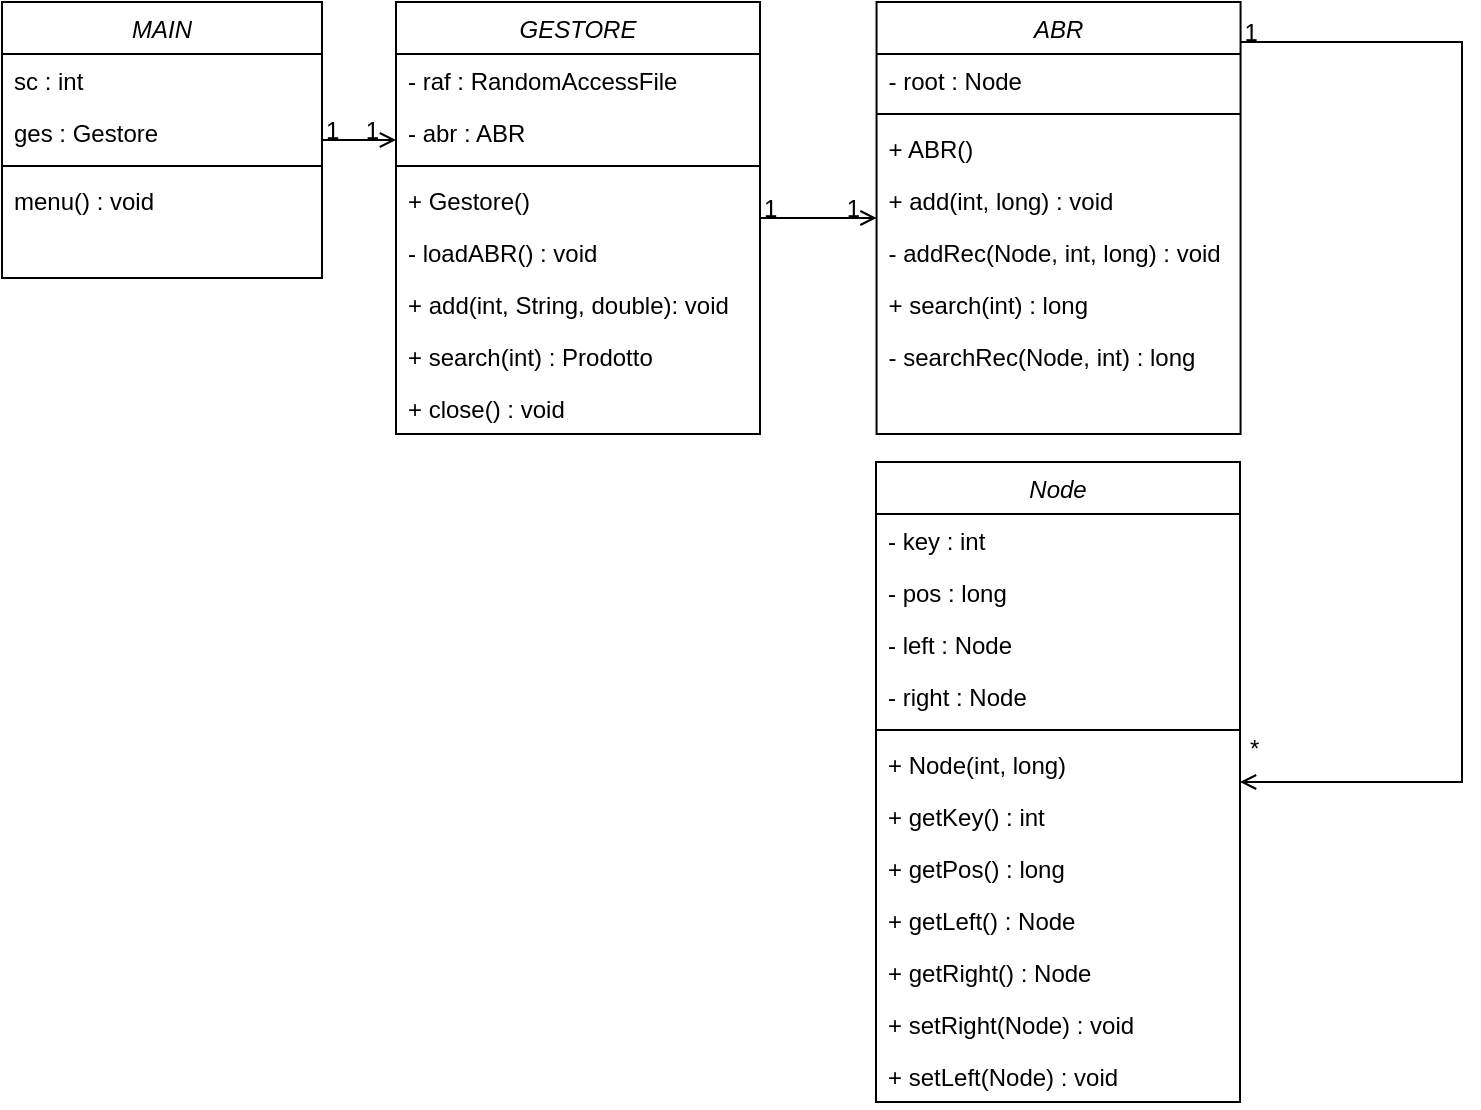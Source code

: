 <mxfile version="26.2.2">
  <diagram id="C5RBs43oDa-KdzZeNtuy" name="Page-1">
    <mxGraphModel dx="1182" dy="714" grid="1" gridSize="10" guides="1" tooltips="1" connect="1" arrows="1" fold="1" page="1" pageScale="1" pageWidth="827" pageHeight="1169" math="0" shadow="0">
      <root>
        <mxCell id="WIyWlLk6GJQsqaUBKTNV-0" />
        <mxCell id="WIyWlLk6GJQsqaUBKTNV-1" parent="WIyWlLk6GJQsqaUBKTNV-0" />
        <mxCell id="zkfFHV4jXpPFQw0GAbJ--0" value="MAIN" style="swimlane;fontStyle=2;align=center;verticalAlign=top;childLayout=stackLayout;horizontal=1;startSize=26;horizontalStack=0;resizeParent=1;resizeLast=0;collapsible=1;marginBottom=0;rounded=0;shadow=0;strokeWidth=1;" parent="WIyWlLk6GJQsqaUBKTNV-1" vertex="1">
          <mxGeometry x="40" y="40" width="160" height="138" as="geometry">
            <mxRectangle x="230" y="140" width="160" height="26" as="alternateBounds" />
          </mxGeometry>
        </mxCell>
        <mxCell id="zkfFHV4jXpPFQw0GAbJ--1" value="sc : int" style="text;align=left;verticalAlign=top;spacingLeft=4;spacingRight=4;overflow=hidden;rotatable=0;points=[[0,0.5],[1,0.5]];portConstraint=eastwest;" parent="zkfFHV4jXpPFQw0GAbJ--0" vertex="1">
          <mxGeometry y="26" width="160" height="26" as="geometry" />
        </mxCell>
        <mxCell id="1qmC-uGHliEiY3l8OOFX-0" value="ges : Gestore" style="text;align=left;verticalAlign=top;spacingLeft=4;spacingRight=4;overflow=hidden;rotatable=0;points=[[0,0.5],[1,0.5]];portConstraint=eastwest;" vertex="1" parent="zkfFHV4jXpPFQw0GAbJ--0">
          <mxGeometry y="52" width="160" height="26" as="geometry" />
        </mxCell>
        <mxCell id="zkfFHV4jXpPFQw0GAbJ--4" value="" style="line;html=1;strokeWidth=1;align=left;verticalAlign=middle;spacingTop=-1;spacingLeft=3;spacingRight=3;rotatable=0;labelPosition=right;points=[];portConstraint=eastwest;" parent="zkfFHV4jXpPFQw0GAbJ--0" vertex="1">
          <mxGeometry y="78" width="160" height="8" as="geometry" />
        </mxCell>
        <mxCell id="zkfFHV4jXpPFQw0GAbJ--5" value="menu() : void" style="text;align=left;verticalAlign=top;spacingLeft=4;spacingRight=4;overflow=hidden;rotatable=0;points=[[0,0.5],[1,0.5]];portConstraint=eastwest;" parent="zkfFHV4jXpPFQw0GAbJ--0" vertex="1">
          <mxGeometry y="86" width="160" height="26" as="geometry" />
        </mxCell>
        <mxCell id="zkfFHV4jXpPFQw0GAbJ--17" value="GESTORE" style="swimlane;fontStyle=2;align=center;verticalAlign=top;childLayout=stackLayout;horizontal=1;startSize=26;horizontalStack=0;resizeParent=1;resizeLast=0;collapsible=1;marginBottom=0;rounded=0;shadow=0;strokeWidth=1;" parent="WIyWlLk6GJQsqaUBKTNV-1" vertex="1">
          <mxGeometry x="237" y="40" width="182" height="216" as="geometry">
            <mxRectangle x="550" y="140" width="160" height="26" as="alternateBounds" />
          </mxGeometry>
        </mxCell>
        <mxCell id="zkfFHV4jXpPFQw0GAbJ--18" value="- raf : RandomAccessFile" style="text;align=left;verticalAlign=top;spacingLeft=4;spacingRight=4;overflow=hidden;rotatable=0;points=[[0,0.5],[1,0.5]];portConstraint=eastwest;" parent="zkfFHV4jXpPFQw0GAbJ--17" vertex="1">
          <mxGeometry y="26" width="182" height="26" as="geometry" />
        </mxCell>
        <mxCell id="zkfFHV4jXpPFQw0GAbJ--19" value="- abr : ABR" style="text;align=left;verticalAlign=top;spacingLeft=4;spacingRight=4;overflow=hidden;rotatable=0;points=[[0,0.5],[1,0.5]];portConstraint=eastwest;rounded=0;shadow=0;html=0;" parent="zkfFHV4jXpPFQw0GAbJ--17" vertex="1">
          <mxGeometry y="52" width="182" height="26" as="geometry" />
        </mxCell>
        <mxCell id="zkfFHV4jXpPFQw0GAbJ--23" value="" style="line;html=1;strokeWidth=1;align=left;verticalAlign=middle;spacingTop=-1;spacingLeft=3;spacingRight=3;rotatable=0;labelPosition=right;points=[];portConstraint=eastwest;" parent="zkfFHV4jXpPFQw0GAbJ--17" vertex="1">
          <mxGeometry y="78" width="182" height="8" as="geometry" />
        </mxCell>
        <mxCell id="zkfFHV4jXpPFQw0GAbJ--24" value="+ Gestore()" style="text;align=left;verticalAlign=top;spacingLeft=4;spacingRight=4;overflow=hidden;rotatable=0;points=[[0,0.5],[1,0.5]];portConstraint=eastwest;" parent="zkfFHV4jXpPFQw0GAbJ--17" vertex="1">
          <mxGeometry y="86" width="182" height="26" as="geometry" />
        </mxCell>
        <mxCell id="zkfFHV4jXpPFQw0GAbJ--25" value="- loadABR() : void" style="text;align=left;verticalAlign=top;spacingLeft=4;spacingRight=4;overflow=hidden;rotatable=0;points=[[0,0.5],[1,0.5]];portConstraint=eastwest;" parent="zkfFHV4jXpPFQw0GAbJ--17" vertex="1">
          <mxGeometry y="112" width="182" height="26" as="geometry" />
        </mxCell>
        <mxCell id="1qmC-uGHliEiY3l8OOFX-1" value="+ add(int, String, double): void" style="text;align=left;verticalAlign=top;spacingLeft=4;spacingRight=4;overflow=hidden;rotatable=0;points=[[0,0.5],[1,0.5]];portConstraint=eastwest;" vertex="1" parent="zkfFHV4jXpPFQw0GAbJ--17">
          <mxGeometry y="138" width="182" height="26" as="geometry" />
        </mxCell>
        <mxCell id="1qmC-uGHliEiY3l8OOFX-2" value="+ search(int) : Prodotto" style="text;align=left;verticalAlign=top;spacingLeft=4;spacingRight=4;overflow=hidden;rotatable=0;points=[[0,0.5],[1,0.5]];portConstraint=eastwest;" vertex="1" parent="zkfFHV4jXpPFQw0GAbJ--17">
          <mxGeometry y="164" width="182" height="26" as="geometry" />
        </mxCell>
        <mxCell id="1qmC-uGHliEiY3l8OOFX-3" value="+ close() : void" style="text;align=left;verticalAlign=top;spacingLeft=4;spacingRight=4;overflow=hidden;rotatable=0;points=[[0,0.5],[1,0.5]];portConstraint=eastwest;" vertex="1" parent="zkfFHV4jXpPFQw0GAbJ--17">
          <mxGeometry y="190" width="182" height="26" as="geometry" />
        </mxCell>
        <mxCell id="zkfFHV4jXpPFQw0GAbJ--26" value="" style="endArrow=open;shadow=0;strokeWidth=1;rounded=0;curved=0;endFill=1;edgeStyle=elbowEdgeStyle;elbow=vertical;" parent="WIyWlLk6GJQsqaUBKTNV-1" source="zkfFHV4jXpPFQw0GAbJ--0" target="zkfFHV4jXpPFQw0GAbJ--17" edge="1">
          <mxGeometry x="0.5" y="41" relative="1" as="geometry">
            <mxPoint x="220" y="170" as="sourcePoint" />
            <mxPoint x="350" y="112" as="targetPoint" />
            <mxPoint x="-40" y="32" as="offset" />
            <Array as="points">
              <mxPoint x="200" y="140" />
            </Array>
          </mxGeometry>
        </mxCell>
        <mxCell id="zkfFHV4jXpPFQw0GAbJ--27" value="1" style="resizable=0;align=left;verticalAlign=bottom;labelBackgroundColor=none;fontSize=12;" parent="zkfFHV4jXpPFQw0GAbJ--26" connectable="0" vertex="1">
          <mxGeometry x="-1" relative="1" as="geometry">
            <mxPoint y="4" as="offset" />
          </mxGeometry>
        </mxCell>
        <mxCell id="zkfFHV4jXpPFQw0GAbJ--28" value="1" style="resizable=0;align=right;verticalAlign=bottom;labelBackgroundColor=none;fontSize=12;" parent="zkfFHV4jXpPFQw0GAbJ--26" connectable="0" vertex="1">
          <mxGeometry x="1" relative="1" as="geometry">
            <mxPoint x="-7" y="4" as="offset" />
          </mxGeometry>
        </mxCell>
        <mxCell id="1qmC-uGHliEiY3l8OOFX-7" value="" style="endArrow=open;shadow=0;strokeWidth=1;rounded=0;curved=0;endFill=1;edgeStyle=elbowEdgeStyle;elbow=vertical;" edge="1" parent="WIyWlLk6GJQsqaUBKTNV-1" source="zkfFHV4jXpPFQw0GAbJ--17" target="1qmC-uGHliEiY3l8OOFX-10">
          <mxGeometry x="0.5" y="41" relative="1" as="geometry">
            <mxPoint x="399" y="90" as="sourcePoint" />
            <mxPoint x="489" y="88.988" as="targetPoint" />
            <mxPoint x="-40" y="32" as="offset" />
          </mxGeometry>
        </mxCell>
        <mxCell id="1qmC-uGHliEiY3l8OOFX-8" value="1" style="resizable=0;align=left;verticalAlign=bottom;labelBackgroundColor=none;fontSize=12;" connectable="0" vertex="1" parent="1qmC-uGHliEiY3l8OOFX-7">
          <mxGeometry x="-1" relative="1" as="geometry">
            <mxPoint y="4" as="offset" />
          </mxGeometry>
        </mxCell>
        <mxCell id="1qmC-uGHliEiY3l8OOFX-9" value="1" style="resizable=0;align=right;verticalAlign=bottom;labelBackgroundColor=none;fontSize=12;" connectable="0" vertex="1" parent="1qmC-uGHliEiY3l8OOFX-7">
          <mxGeometry x="1" relative="1" as="geometry">
            <mxPoint x="-7" y="4" as="offset" />
          </mxGeometry>
        </mxCell>
        <mxCell id="1qmC-uGHliEiY3l8OOFX-10" value="ABR" style="swimlane;fontStyle=2;align=center;verticalAlign=top;childLayout=stackLayout;horizontal=1;startSize=26;horizontalStack=0;resizeParent=1;resizeLast=0;collapsible=1;marginBottom=0;rounded=0;shadow=0;strokeWidth=1;" vertex="1" parent="WIyWlLk6GJQsqaUBKTNV-1">
          <mxGeometry x="477.28" y="40" width="182" height="216" as="geometry">
            <mxRectangle x="550" y="140" width="160" height="26" as="alternateBounds" />
          </mxGeometry>
        </mxCell>
        <mxCell id="1qmC-uGHliEiY3l8OOFX-11" value="- root : Node" style="text;align=left;verticalAlign=top;spacingLeft=4;spacingRight=4;overflow=hidden;rotatable=0;points=[[0,0.5],[1,0.5]];portConstraint=eastwest;" vertex="1" parent="1qmC-uGHliEiY3l8OOFX-10">
          <mxGeometry y="26" width="182" height="26" as="geometry" />
        </mxCell>
        <mxCell id="1qmC-uGHliEiY3l8OOFX-13" value="" style="line;html=1;strokeWidth=1;align=left;verticalAlign=middle;spacingTop=-1;spacingLeft=3;spacingRight=3;rotatable=0;labelPosition=right;points=[];portConstraint=eastwest;" vertex="1" parent="1qmC-uGHliEiY3l8OOFX-10">
          <mxGeometry y="52" width="182" height="8" as="geometry" />
        </mxCell>
        <mxCell id="1qmC-uGHliEiY3l8OOFX-14" value="+ ABR()" style="text;align=left;verticalAlign=top;spacingLeft=4;spacingRight=4;overflow=hidden;rotatable=0;points=[[0,0.5],[1,0.5]];portConstraint=eastwest;" vertex="1" parent="1qmC-uGHliEiY3l8OOFX-10">
          <mxGeometry y="60" width="182" height="26" as="geometry" />
        </mxCell>
        <mxCell id="1qmC-uGHliEiY3l8OOFX-15" value="+ add(int, long) : void" style="text;align=left;verticalAlign=top;spacingLeft=4;spacingRight=4;overflow=hidden;rotatable=0;points=[[0,0.5],[1,0.5]];portConstraint=eastwest;" vertex="1" parent="1qmC-uGHliEiY3l8OOFX-10">
          <mxGeometry y="86" width="182" height="26" as="geometry" />
        </mxCell>
        <mxCell id="1qmC-uGHliEiY3l8OOFX-16" value="- addRec(Node, int, long) : void" style="text;align=left;verticalAlign=top;spacingLeft=4;spacingRight=4;overflow=hidden;rotatable=0;points=[[0,0.5],[1,0.5]];portConstraint=eastwest;" vertex="1" parent="1qmC-uGHliEiY3l8OOFX-10">
          <mxGeometry y="112" width="182" height="26" as="geometry" />
        </mxCell>
        <mxCell id="1qmC-uGHliEiY3l8OOFX-17" value="+ search(int) : long" style="text;align=left;verticalAlign=top;spacingLeft=4;spacingRight=4;overflow=hidden;rotatable=0;points=[[0,0.5],[1,0.5]];portConstraint=eastwest;" vertex="1" parent="1qmC-uGHliEiY3l8OOFX-10">
          <mxGeometry y="138" width="182" height="26" as="geometry" />
        </mxCell>
        <mxCell id="1qmC-uGHliEiY3l8OOFX-18" value="- searchRec(Node, int) : long" style="text;align=left;verticalAlign=top;spacingLeft=4;spacingRight=4;overflow=hidden;rotatable=0;points=[[0,0.5],[1,0.5]];portConstraint=eastwest;" vertex="1" parent="1qmC-uGHliEiY3l8OOFX-10">
          <mxGeometry y="164" width="182" height="26" as="geometry" />
        </mxCell>
        <mxCell id="1qmC-uGHliEiY3l8OOFX-20" value="Node" style="swimlane;fontStyle=2;align=center;verticalAlign=top;childLayout=stackLayout;horizontal=1;startSize=26;horizontalStack=0;resizeParent=1;resizeLast=0;collapsible=1;marginBottom=0;rounded=0;shadow=0;strokeWidth=1;" vertex="1" parent="WIyWlLk6GJQsqaUBKTNV-1">
          <mxGeometry x="477" y="270" width="182" height="320" as="geometry">
            <mxRectangle x="550" y="140" width="160" height="26" as="alternateBounds" />
          </mxGeometry>
        </mxCell>
        <mxCell id="1qmC-uGHliEiY3l8OOFX-21" value="- key : int" style="text;align=left;verticalAlign=top;spacingLeft=4;spacingRight=4;overflow=hidden;rotatable=0;points=[[0,0.5],[1,0.5]];portConstraint=eastwest;" vertex="1" parent="1qmC-uGHliEiY3l8OOFX-20">
          <mxGeometry y="26" width="182" height="26" as="geometry" />
        </mxCell>
        <mxCell id="1qmC-uGHliEiY3l8OOFX-31" value="- pos : long" style="text;align=left;verticalAlign=top;spacingLeft=4;spacingRight=4;overflow=hidden;rotatable=0;points=[[0,0.5],[1,0.5]];portConstraint=eastwest;" vertex="1" parent="1qmC-uGHliEiY3l8OOFX-20">
          <mxGeometry y="52" width="182" height="26" as="geometry" />
        </mxCell>
        <mxCell id="1qmC-uGHliEiY3l8OOFX-32" value="- left : Node" style="text;align=left;verticalAlign=top;spacingLeft=4;spacingRight=4;overflow=hidden;rotatable=0;points=[[0,0.5],[1,0.5]];portConstraint=eastwest;" vertex="1" parent="1qmC-uGHliEiY3l8OOFX-20">
          <mxGeometry y="78" width="182" height="26" as="geometry" />
        </mxCell>
        <mxCell id="1qmC-uGHliEiY3l8OOFX-33" value="- right : Node" style="text;align=left;verticalAlign=top;spacingLeft=4;spacingRight=4;overflow=hidden;rotatable=0;points=[[0,0.5],[1,0.5]];portConstraint=eastwest;" vertex="1" parent="1qmC-uGHliEiY3l8OOFX-20">
          <mxGeometry y="104" width="182" height="26" as="geometry" />
        </mxCell>
        <mxCell id="1qmC-uGHliEiY3l8OOFX-22" value="" style="line;html=1;strokeWidth=1;align=left;verticalAlign=middle;spacingTop=-1;spacingLeft=3;spacingRight=3;rotatable=0;labelPosition=right;points=[];portConstraint=eastwest;" vertex="1" parent="1qmC-uGHliEiY3l8OOFX-20">
          <mxGeometry y="130" width="182" height="8" as="geometry" />
        </mxCell>
        <mxCell id="1qmC-uGHliEiY3l8OOFX-23" value="+ Node(int, long)" style="text;align=left;verticalAlign=top;spacingLeft=4;spacingRight=4;overflow=hidden;rotatable=0;points=[[0,0.5],[1,0.5]];portConstraint=eastwest;" vertex="1" parent="1qmC-uGHliEiY3l8OOFX-20">
          <mxGeometry y="138" width="182" height="26" as="geometry" />
        </mxCell>
        <mxCell id="1qmC-uGHliEiY3l8OOFX-24" value="+ getKey() : int" style="text;align=left;verticalAlign=top;spacingLeft=4;spacingRight=4;overflow=hidden;rotatable=0;points=[[0,0.5],[1,0.5]];portConstraint=eastwest;" vertex="1" parent="1qmC-uGHliEiY3l8OOFX-20">
          <mxGeometry y="164" width="182" height="26" as="geometry" />
        </mxCell>
        <mxCell id="1qmC-uGHliEiY3l8OOFX-25" value="+ getPos() : long" style="text;align=left;verticalAlign=top;spacingLeft=4;spacingRight=4;overflow=hidden;rotatable=0;points=[[0,0.5],[1,0.5]];portConstraint=eastwest;" vertex="1" parent="1qmC-uGHliEiY3l8OOFX-20">
          <mxGeometry y="190" width="182" height="26" as="geometry" />
        </mxCell>
        <mxCell id="1qmC-uGHliEiY3l8OOFX-26" value="+ getLeft() : Node" style="text;align=left;verticalAlign=top;spacingLeft=4;spacingRight=4;overflow=hidden;rotatable=0;points=[[0,0.5],[1,0.5]];portConstraint=eastwest;" vertex="1" parent="1qmC-uGHliEiY3l8OOFX-20">
          <mxGeometry y="216" width="182" height="26" as="geometry" />
        </mxCell>
        <mxCell id="1qmC-uGHliEiY3l8OOFX-27" value="+ getRight() : Node" style="text;align=left;verticalAlign=top;spacingLeft=4;spacingRight=4;overflow=hidden;rotatable=0;points=[[0,0.5],[1,0.5]];portConstraint=eastwest;" vertex="1" parent="1qmC-uGHliEiY3l8OOFX-20">
          <mxGeometry y="242" width="182" height="26" as="geometry" />
        </mxCell>
        <mxCell id="1qmC-uGHliEiY3l8OOFX-35" value="+ setRight(Node) : void" style="text;align=left;verticalAlign=top;spacingLeft=4;spacingRight=4;overflow=hidden;rotatable=0;points=[[0,0.5],[1,0.5]];portConstraint=eastwest;" vertex="1" parent="1qmC-uGHliEiY3l8OOFX-20">
          <mxGeometry y="268" width="182" height="26" as="geometry" />
        </mxCell>
        <mxCell id="1qmC-uGHliEiY3l8OOFX-37" value="+ setLeft(Node) : void" style="text;align=left;verticalAlign=top;spacingLeft=4;spacingRight=4;overflow=hidden;rotatable=0;points=[[0,0.5],[1,0.5]];portConstraint=eastwest;" vertex="1" parent="1qmC-uGHliEiY3l8OOFX-20">
          <mxGeometry y="294" width="182" height="26" as="geometry" />
        </mxCell>
        <mxCell id="1qmC-uGHliEiY3l8OOFX-28" value="" style="endArrow=open;shadow=0;strokeWidth=1;rounded=0;curved=0;endFill=1;edgeStyle=elbowEdgeStyle;elbow=vertical;" edge="1" parent="WIyWlLk6GJQsqaUBKTNV-1" source="1qmC-uGHliEiY3l8OOFX-10" target="1qmC-uGHliEiY3l8OOFX-20">
          <mxGeometry x="0.5" y="41" relative="1" as="geometry">
            <mxPoint x="429" y="158" as="sourcePoint" />
            <mxPoint x="487" y="158" as="targetPoint" />
            <mxPoint x="-40" y="32" as="offset" />
            <Array as="points">
              <mxPoint x="770" y="60" />
            </Array>
          </mxGeometry>
        </mxCell>
        <mxCell id="1qmC-uGHliEiY3l8OOFX-29" value="1" style="resizable=0;align=left;verticalAlign=bottom;labelBackgroundColor=none;fontSize=12;" connectable="0" vertex="1" parent="1qmC-uGHliEiY3l8OOFX-28">
          <mxGeometry x="-1" relative="1" as="geometry">
            <mxPoint y="4" as="offset" />
          </mxGeometry>
        </mxCell>
        <mxCell id="1qmC-uGHliEiY3l8OOFX-30" value="*" style="resizable=0;align=right;verticalAlign=bottom;labelBackgroundColor=none;fontSize=12;" connectable="0" vertex="1" parent="1qmC-uGHliEiY3l8OOFX-28">
          <mxGeometry x="1" relative="1" as="geometry">
            <mxPoint x="11" y="-8" as="offset" />
          </mxGeometry>
        </mxCell>
      </root>
    </mxGraphModel>
  </diagram>
</mxfile>
